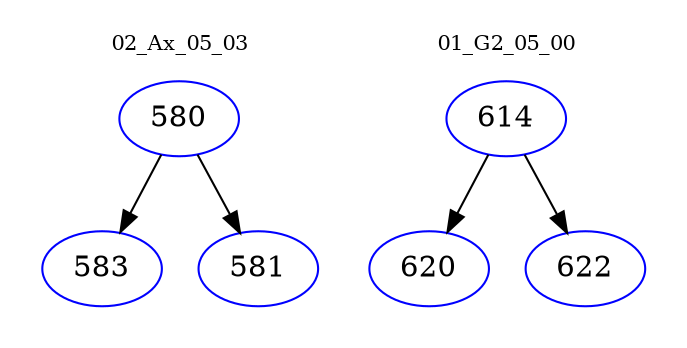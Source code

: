 digraph{
subgraph cluster_0 {
color = white
label = "02_Ax_05_03";
fontsize=10;
T0_580 [label="580", color="blue"]
T0_580 -> T0_583 [color="black"]
T0_583 [label="583", color="blue"]
T0_580 -> T0_581 [color="black"]
T0_581 [label="581", color="blue"]
}
subgraph cluster_1 {
color = white
label = "01_G2_05_00";
fontsize=10;
T1_614 [label="614", color="blue"]
T1_614 -> T1_620 [color="black"]
T1_620 [label="620", color="blue"]
T1_614 -> T1_622 [color="black"]
T1_622 [label="622", color="blue"]
}
}
